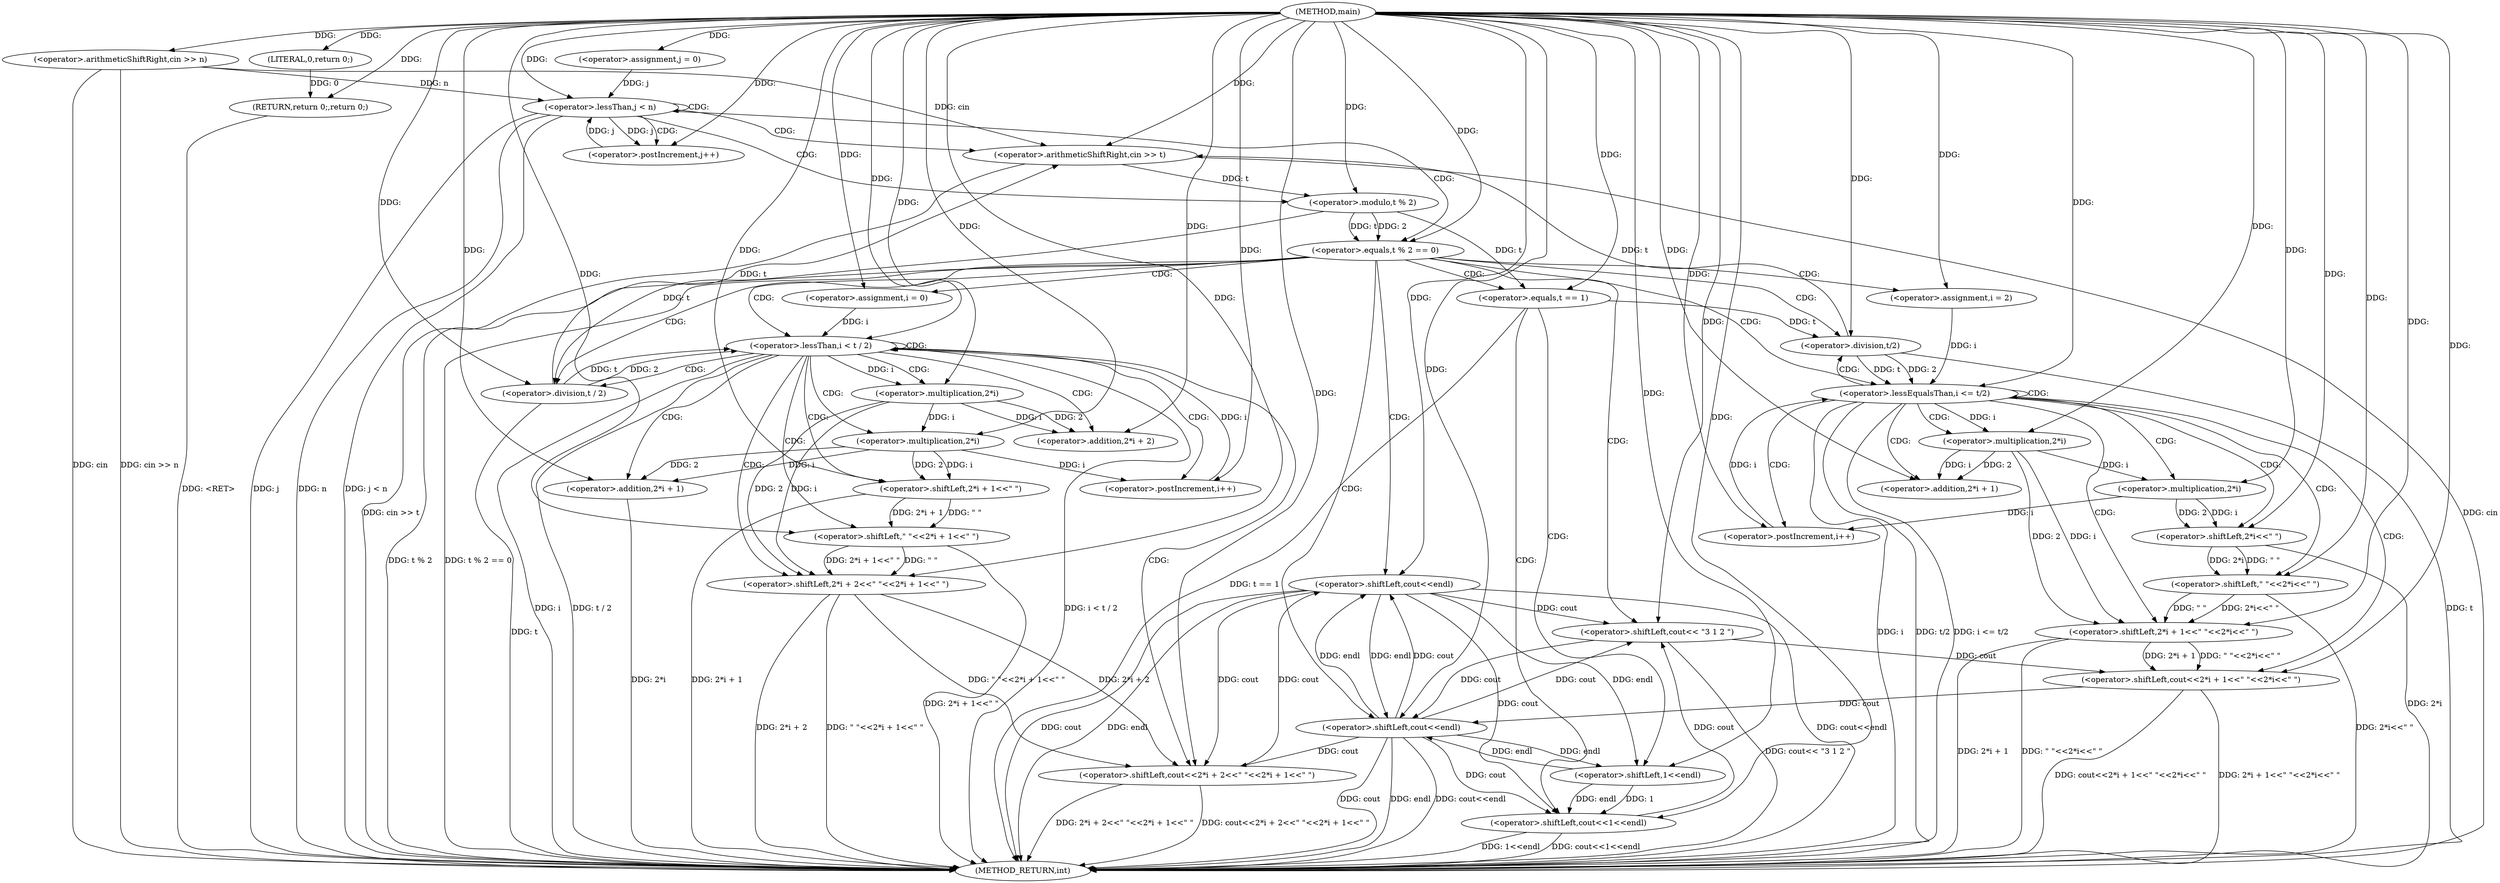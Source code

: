digraph "main" {  
"1000101" [label = "(METHOD,main)" ]
"1000210" [label = "(METHOD_RETURN,int)" ]
"1000104" [label = "(<operator>.arithmeticShiftRight,cin >> n)" ]
"1000208" [label = "(RETURN,return 0;,return 0;)" ]
"1000109" [label = "(<operator>.assignment,j = 0)" ]
"1000112" [label = "(<operator>.lessThan,j < n)" ]
"1000115" [label = "(<operator>.postIncrement,j++)" ]
"1000209" [label = "(LITERAL,0,return 0;)" ]
"1000119" [label = "(<operator>.arithmeticShiftRight,cin >> t)" ]
"1000123" [label = "(<operator>.equals,t % 2 == 0)" ]
"1000159" [label = "(<operator>.shiftLeft,cout<<endl)" ]
"1000124" [label = "(<operator>.modulo,t % 2)" ]
"1000131" [label = "(<operator>.assignment,i = 0)" ]
"1000134" [label = "(<operator>.lessThan,i < t / 2)" ]
"1000139" [label = "(<operator>.postIncrement,i++)" ]
"1000174" [label = "(<operator>.shiftLeft,cout<< \"3 1 2 \")" ]
"1000205" [label = "(<operator>.shiftLeft,cout<<endl)" ]
"1000142" [label = "(<operator>.shiftLeft,cout<<2*i + 2<<\" \"<<2*i + 1<<\" \")" ]
"1000165" [label = "(<operator>.equals,t == 1)" ]
"1000179" [label = "(<operator>.assignment,i = 2)" ]
"1000182" [label = "(<operator>.lessEqualsThan,i <= t/2)" ]
"1000187" [label = "(<operator>.postIncrement,i++)" ]
"1000136" [label = "(<operator>.division,t / 2)" ]
"1000169" [label = "(<operator>.shiftLeft,cout<<1<<endl)" ]
"1000190" [label = "(<operator>.shiftLeft,cout<<2*i + 1<<\" \"<<2*i<<\" \")" ]
"1000144" [label = "(<operator>.shiftLeft,2*i + 2<<\" \"<<2*i + 1<<\" \")" ]
"1000184" [label = "(<operator>.division,t/2)" ]
"1000145" [label = "(<operator>.addition,2*i + 2)" ]
"1000150" [label = "(<operator>.shiftLeft,\" \"<<2*i + 1<<\" \")" ]
"1000171" [label = "(<operator>.shiftLeft,1<<endl)" ]
"1000192" [label = "(<operator>.shiftLeft,2*i + 1<<\" \"<<2*i<<\" \")" ]
"1000146" [label = "(<operator>.multiplication,2*i)" ]
"1000152" [label = "(<operator>.shiftLeft,2*i + 1<<\" \")" ]
"1000193" [label = "(<operator>.addition,2*i + 1)" ]
"1000198" [label = "(<operator>.shiftLeft,\" \"<<2*i<<\" \")" ]
"1000153" [label = "(<operator>.addition,2*i + 1)" ]
"1000194" [label = "(<operator>.multiplication,2*i)" ]
"1000200" [label = "(<operator>.shiftLeft,2*i<<\" \")" ]
"1000154" [label = "(<operator>.multiplication,2*i)" ]
"1000201" [label = "(<operator>.multiplication,2*i)" ]
  "1000208" -> "1000210"  [ label = "DDG: <RET>"] 
  "1000104" -> "1000210"  [ label = "DDG: cin"] 
  "1000104" -> "1000210"  [ label = "DDG: cin >> n"] 
  "1000112" -> "1000210"  [ label = "DDG: j"] 
  "1000112" -> "1000210"  [ label = "DDG: n"] 
  "1000112" -> "1000210"  [ label = "DDG: j < n"] 
  "1000119" -> "1000210"  [ label = "DDG: cin"] 
  "1000119" -> "1000210"  [ label = "DDG: cin >> t"] 
  "1000123" -> "1000210"  [ label = "DDG: t % 2"] 
  "1000123" -> "1000210"  [ label = "DDG: t % 2 == 0"] 
  "1000165" -> "1000210"  [ label = "DDG: t == 1"] 
  "1000169" -> "1000210"  [ label = "DDG: 1<<endl"] 
  "1000169" -> "1000210"  [ label = "DDG: cout<<1<<endl"] 
  "1000174" -> "1000210"  [ label = "DDG: cout<< \"3 1 2 \""] 
  "1000182" -> "1000210"  [ label = "DDG: i"] 
  "1000184" -> "1000210"  [ label = "DDG: t"] 
  "1000182" -> "1000210"  [ label = "DDG: t/2"] 
  "1000182" -> "1000210"  [ label = "DDG: i <= t/2"] 
  "1000205" -> "1000210"  [ label = "DDG: cout"] 
  "1000205" -> "1000210"  [ label = "DDG: endl"] 
  "1000205" -> "1000210"  [ label = "DDG: cout<<endl"] 
  "1000192" -> "1000210"  [ label = "DDG: 2*i + 1"] 
  "1000200" -> "1000210"  [ label = "DDG: 2*i"] 
  "1000198" -> "1000210"  [ label = "DDG: 2*i<<\" \""] 
  "1000192" -> "1000210"  [ label = "DDG: \" \"<<2*i<<\" \""] 
  "1000190" -> "1000210"  [ label = "DDG: 2*i + 1<<\" \"<<2*i<<\" \""] 
  "1000190" -> "1000210"  [ label = "DDG: cout<<2*i + 1<<\" \"<<2*i<<\" \""] 
  "1000134" -> "1000210"  [ label = "DDG: i"] 
  "1000136" -> "1000210"  [ label = "DDG: t"] 
  "1000134" -> "1000210"  [ label = "DDG: t / 2"] 
  "1000134" -> "1000210"  [ label = "DDG: i < t / 2"] 
  "1000159" -> "1000210"  [ label = "DDG: cout"] 
  "1000159" -> "1000210"  [ label = "DDG: endl"] 
  "1000159" -> "1000210"  [ label = "DDG: cout<<endl"] 
  "1000144" -> "1000210"  [ label = "DDG: 2*i + 2"] 
  "1000153" -> "1000210"  [ label = "DDG: 2*i"] 
  "1000152" -> "1000210"  [ label = "DDG: 2*i + 1"] 
  "1000150" -> "1000210"  [ label = "DDG: 2*i + 1<<\" \""] 
  "1000144" -> "1000210"  [ label = "DDG: \" \"<<2*i + 1<<\" \""] 
  "1000142" -> "1000210"  [ label = "DDG: 2*i + 2<<\" \"<<2*i + 1<<\" \""] 
  "1000142" -> "1000210"  [ label = "DDG: cout<<2*i + 2<<\" \"<<2*i + 1<<\" \""] 
  "1000209" -> "1000208"  [ label = "DDG: 0"] 
  "1000101" -> "1000208"  [ label = "DDG: "] 
  "1000101" -> "1000104"  [ label = "DDG: "] 
  "1000101" -> "1000109"  [ label = "DDG: "] 
  "1000101" -> "1000209"  [ label = "DDG: "] 
  "1000109" -> "1000112"  [ label = "DDG: j"] 
  "1000115" -> "1000112"  [ label = "DDG: j"] 
  "1000101" -> "1000112"  [ label = "DDG: "] 
  "1000104" -> "1000112"  [ label = "DDG: n"] 
  "1000112" -> "1000115"  [ label = "DDG: j"] 
  "1000101" -> "1000115"  [ label = "DDG: "] 
  "1000104" -> "1000119"  [ label = "DDG: cin"] 
  "1000101" -> "1000119"  [ label = "DDG: "] 
  "1000184" -> "1000119"  [ label = "DDG: t"] 
  "1000136" -> "1000119"  [ label = "DDG: t"] 
  "1000124" -> "1000123"  [ label = "DDG: t"] 
  "1000124" -> "1000123"  [ label = "DDG: 2"] 
  "1000101" -> "1000123"  [ label = "DDG: "] 
  "1000119" -> "1000124"  [ label = "DDG: t"] 
  "1000101" -> "1000124"  [ label = "DDG: "] 
  "1000101" -> "1000131"  [ label = "DDG: "] 
  "1000205" -> "1000159"  [ label = "DDG: cout"] 
  "1000142" -> "1000159"  [ label = "DDG: cout"] 
  "1000101" -> "1000159"  [ label = "DDG: "] 
  "1000205" -> "1000159"  [ label = "DDG: endl"] 
  "1000131" -> "1000134"  [ label = "DDG: i"] 
  "1000139" -> "1000134"  [ label = "DDG: i"] 
  "1000101" -> "1000134"  [ label = "DDG: "] 
  "1000136" -> "1000134"  [ label = "DDG: t"] 
  "1000136" -> "1000134"  [ label = "DDG: 2"] 
  "1000154" -> "1000139"  [ label = "DDG: i"] 
  "1000101" -> "1000139"  [ label = "DDG: "] 
  "1000169" -> "1000174"  [ label = "DDG: cout"] 
  "1000205" -> "1000174"  [ label = "DDG: cout"] 
  "1000159" -> "1000174"  [ label = "DDG: cout"] 
  "1000101" -> "1000174"  [ label = "DDG: "] 
  "1000101" -> "1000179"  [ label = "DDG: "] 
  "1000174" -> "1000205"  [ label = "DDG: cout"] 
  "1000190" -> "1000205"  [ label = "DDG: cout"] 
  "1000101" -> "1000205"  [ label = "DDG: "] 
  "1000171" -> "1000205"  [ label = "DDG: endl"] 
  "1000159" -> "1000205"  [ label = "DDG: endl"] 
  "1000124" -> "1000136"  [ label = "DDG: t"] 
  "1000101" -> "1000136"  [ label = "DDG: "] 
  "1000205" -> "1000142"  [ label = "DDG: cout"] 
  "1000159" -> "1000142"  [ label = "DDG: cout"] 
  "1000101" -> "1000142"  [ label = "DDG: "] 
  "1000144" -> "1000142"  [ label = "DDG: 2*i + 2"] 
  "1000144" -> "1000142"  [ label = "DDG: \" \"<<2*i + 1<<\" \""] 
  "1000124" -> "1000165"  [ label = "DDG: t"] 
  "1000101" -> "1000165"  [ label = "DDG: "] 
  "1000179" -> "1000182"  [ label = "DDG: i"] 
  "1000187" -> "1000182"  [ label = "DDG: i"] 
  "1000101" -> "1000182"  [ label = "DDG: "] 
  "1000184" -> "1000182"  [ label = "DDG: 2"] 
  "1000184" -> "1000182"  [ label = "DDG: t"] 
  "1000201" -> "1000187"  [ label = "DDG: i"] 
  "1000101" -> "1000187"  [ label = "DDG: "] 
  "1000146" -> "1000144"  [ label = "DDG: i"] 
  "1000146" -> "1000144"  [ label = "DDG: 2"] 
  "1000101" -> "1000144"  [ label = "DDG: "] 
  "1000150" -> "1000144"  [ label = "DDG: \" \""] 
  "1000150" -> "1000144"  [ label = "DDG: 2*i + 1<<\" \""] 
  "1000205" -> "1000169"  [ label = "DDG: cout"] 
  "1000159" -> "1000169"  [ label = "DDG: cout"] 
  "1000101" -> "1000169"  [ label = "DDG: "] 
  "1000171" -> "1000169"  [ label = "DDG: 1"] 
  "1000171" -> "1000169"  [ label = "DDG: endl"] 
  "1000165" -> "1000184"  [ label = "DDG: t"] 
  "1000101" -> "1000184"  [ label = "DDG: "] 
  "1000174" -> "1000190"  [ label = "DDG: cout"] 
  "1000101" -> "1000190"  [ label = "DDG: "] 
  "1000192" -> "1000190"  [ label = "DDG: \" \"<<2*i<<\" \""] 
  "1000192" -> "1000190"  [ label = "DDG: 2*i + 1"] 
  "1000146" -> "1000145"  [ label = "DDG: i"] 
  "1000146" -> "1000145"  [ label = "DDG: 2"] 
  "1000101" -> "1000145"  [ label = "DDG: "] 
  "1000101" -> "1000150"  [ label = "DDG: "] 
  "1000152" -> "1000150"  [ label = "DDG: 2*i + 1"] 
  "1000152" -> "1000150"  [ label = "DDG: \" \""] 
  "1000101" -> "1000171"  [ label = "DDG: "] 
  "1000205" -> "1000171"  [ label = "DDG: endl"] 
  "1000159" -> "1000171"  [ label = "DDG: endl"] 
  "1000101" -> "1000192"  [ label = "DDG: "] 
  "1000194" -> "1000192"  [ label = "DDG: 2"] 
  "1000194" -> "1000192"  [ label = "DDG: i"] 
  "1000198" -> "1000192"  [ label = "DDG: 2*i<<\" \""] 
  "1000198" -> "1000192"  [ label = "DDG: \" \""] 
  "1000101" -> "1000146"  [ label = "DDG: "] 
  "1000134" -> "1000146"  [ label = "DDG: i"] 
  "1000154" -> "1000152"  [ label = "DDG: 2"] 
  "1000154" -> "1000152"  [ label = "DDG: i"] 
  "1000101" -> "1000152"  [ label = "DDG: "] 
  "1000194" -> "1000193"  [ label = "DDG: 2"] 
  "1000194" -> "1000193"  [ label = "DDG: i"] 
  "1000101" -> "1000193"  [ label = "DDG: "] 
  "1000101" -> "1000198"  [ label = "DDG: "] 
  "1000200" -> "1000198"  [ label = "DDG: 2*i"] 
  "1000200" -> "1000198"  [ label = "DDG: \" \""] 
  "1000154" -> "1000153"  [ label = "DDG: 2"] 
  "1000154" -> "1000153"  [ label = "DDG: i"] 
  "1000101" -> "1000153"  [ label = "DDG: "] 
  "1000101" -> "1000194"  [ label = "DDG: "] 
  "1000182" -> "1000194"  [ label = "DDG: i"] 
  "1000201" -> "1000200"  [ label = "DDG: 2"] 
  "1000201" -> "1000200"  [ label = "DDG: i"] 
  "1000101" -> "1000200"  [ label = "DDG: "] 
  "1000101" -> "1000154"  [ label = "DDG: "] 
  "1000146" -> "1000154"  [ label = "DDG: i"] 
  "1000101" -> "1000201"  [ label = "DDG: "] 
  "1000194" -> "1000201"  [ label = "DDG: i"] 
  "1000112" -> "1000119"  [ label = "CDG: "] 
  "1000112" -> "1000112"  [ label = "CDG: "] 
  "1000112" -> "1000123"  [ label = "CDG: "] 
  "1000112" -> "1000124"  [ label = "CDG: "] 
  "1000112" -> "1000115"  [ label = "CDG: "] 
  "1000123" -> "1000174"  [ label = "CDG: "] 
  "1000123" -> "1000182"  [ label = "CDG: "] 
  "1000123" -> "1000136"  [ label = "CDG: "] 
  "1000123" -> "1000165"  [ label = "CDG: "] 
  "1000123" -> "1000131"  [ label = "CDG: "] 
  "1000123" -> "1000159"  [ label = "CDG: "] 
  "1000123" -> "1000205"  [ label = "CDG: "] 
  "1000123" -> "1000179"  [ label = "CDG: "] 
  "1000123" -> "1000184"  [ label = "CDG: "] 
  "1000123" -> "1000134"  [ label = "CDG: "] 
  "1000134" -> "1000153"  [ label = "CDG: "] 
  "1000134" -> "1000142"  [ label = "CDG: "] 
  "1000134" -> "1000152"  [ label = "CDG: "] 
  "1000134" -> "1000150"  [ label = "CDG: "] 
  "1000134" -> "1000139"  [ label = "CDG: "] 
  "1000134" -> "1000136"  [ label = "CDG: "] 
  "1000134" -> "1000144"  [ label = "CDG: "] 
  "1000134" -> "1000154"  [ label = "CDG: "] 
  "1000134" -> "1000145"  [ label = "CDG: "] 
  "1000134" -> "1000146"  [ label = "CDG: "] 
  "1000134" -> "1000134"  [ label = "CDG: "] 
  "1000165" -> "1000169"  [ label = "CDG: "] 
  "1000165" -> "1000171"  [ label = "CDG: "] 
  "1000182" -> "1000200"  [ label = "CDG: "] 
  "1000182" -> "1000182"  [ label = "CDG: "] 
  "1000182" -> "1000190"  [ label = "CDG: "] 
  "1000182" -> "1000201"  [ label = "CDG: "] 
  "1000182" -> "1000193"  [ label = "CDG: "] 
  "1000182" -> "1000194"  [ label = "CDG: "] 
  "1000182" -> "1000192"  [ label = "CDG: "] 
  "1000182" -> "1000184"  [ label = "CDG: "] 
  "1000182" -> "1000198"  [ label = "CDG: "] 
  "1000182" -> "1000187"  [ label = "CDG: "] 
}
